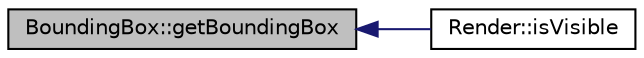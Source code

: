 digraph "BoundingBox::getBoundingBox"
{
 // INTERACTIVE_SVG=YES
  edge [fontname="Helvetica",fontsize="10",labelfontname="Helvetica",labelfontsize="10"];
  node [fontname="Helvetica",fontsize="10",shape=record];
  rankdir="LR";
  Node1 [label="BoundingBox::getBoundingBox",height=0.2,width=0.4,color="black", fillcolor="grey75", style="filled" fontcolor="black"];
  Node1 -> Node2 [dir="back",color="midnightblue",fontsize="10",style="solid",fontname="Helvetica"];
  Node2 [label="Render::isVisible",height=0.2,width=0.4,color="black", fillcolor="white", style="filled",URL="$class_render.html#afc5db5a08dad6a998fd40b43f87e6510"];
}

